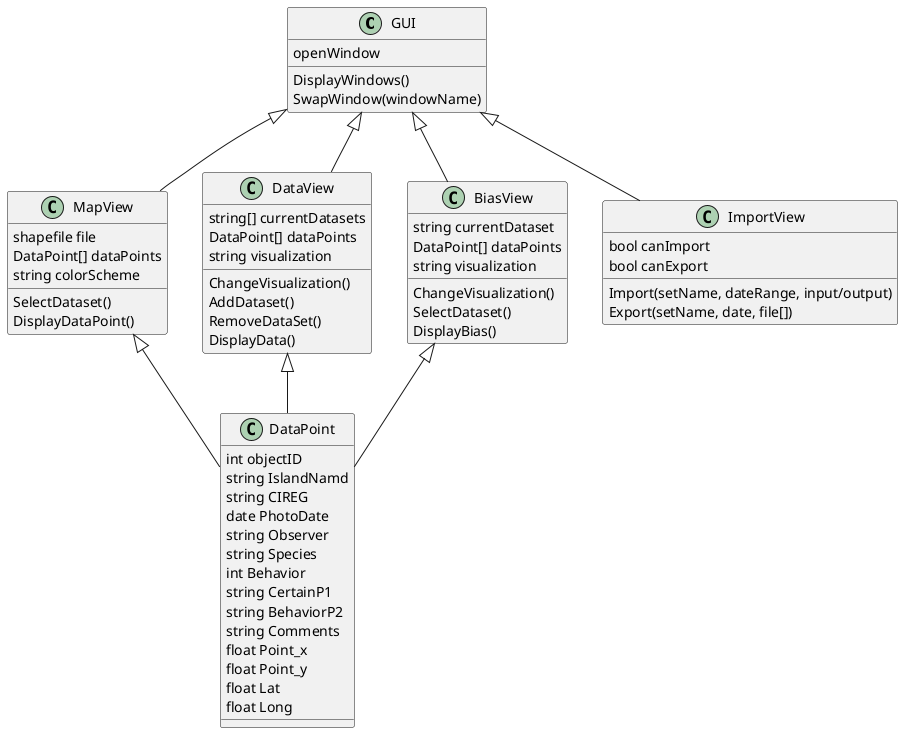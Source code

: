 @startuml
Class GUI{
    openWindow
    DisplayWindows()
    SwapWindow(windowName)
}
Class MapView{
    shapefile file
    DataPoint[] dataPoints
    string colorScheme

    SelectDataset()
    DisplayDataPoint()
}
Class DataView{
    string[] currentDatasets
    DataPoint[] dataPoints
    string visualization

    ChangeVisualization()
    AddDataset()
    RemoveDataSet()
    DisplayData()
}
Class BiasView{
    string currentDataset
    DataPoint[] dataPoints
    string visualization

    ChangeVisualization()
    SelectDataset()
    DisplayBias()
}
Class ImportView{
    bool canImport
    bool canExport

    Import(setName, dateRange, input/output)
    Export(setName, date, file[])

}
Class DataPoint{
    int objectID
    string IslandNamd
    string CIREG
    date PhotoDate
    string Observer
    string Species
    int Behavior
    string CertainP1
    string BehaviorP2
    string Comments
    float Point_x
    float Point_y
    float Lat
    float Long
}

GUI <|-- MapView
GUI <|-- BiasView
GUI <|-- DataView
GUI <|-- ImportView
MapView <|-- DataPoint
DataView <|-- DataPoint
BiasView <|-- DataPoint
@enduml
